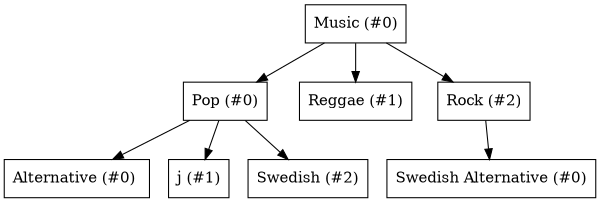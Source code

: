 digraph {
    size=4; 
    node [shape=record];

    "Music (#0)" -> "Pop (#0)"
    "Music (#0)" -> "Reggae (#1)"
    "Music (#0)" -> "Rock (#2)"

    "Pop (#0)" -> "Alternative (#0) "
    "Pop (#0)" -> "j (#1)"
    "Pop (#0)" -> "Swedish (#2)"

    "Rock (#2)" -> "Swedish Alternative (#0)"
}
